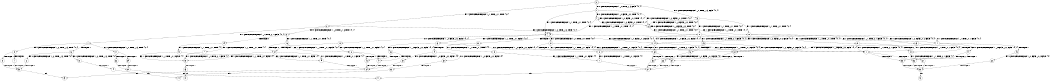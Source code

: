 digraph BCG {
size = "7, 10.5";
center = TRUE;
node [shape = circle];
0 [peripheries = 2];
0 -> 1 [label = "EX !0 !ATOMIC_EXCH_BRANCH (1, +0, TRUE, +1, 3, FALSE) !{0, 1}"];
0 -> 2 [label = "EX !1 !ATOMIC_EXCH_BRANCH (1, +1, TRUE, +0, 1, TRUE) !{0, 1}"];
0 -> 3 [label = "EX !0 !ATOMIC_EXCH_BRANCH (1, +0, TRUE, +1, 3, FALSE) !{0, 1}"];
1 -> 4 [label = "EX !0 !ATOMIC_EXCH_BRANCH (1, +0, FALSE, +0, 2, TRUE) !{0, 1}"];
1 -> 5 [label = "EX !1 !ATOMIC_EXCH_BRANCH (1, +1, TRUE, +0, 1, TRUE) !{0, 1}"];
1 -> 6 [label = "EX !0 !ATOMIC_EXCH_BRANCH (1, +0, FALSE, +0, 2, TRUE) !{0, 1}"];
2 -> 7 [label = "EX !1 !ATOMIC_EXCH_BRANCH (1, +1, TRUE, +0, 1, FALSE) !{0, 1}"];
2 -> 8 [label = "EX !0 !ATOMIC_EXCH_BRANCH (1, +0, TRUE, +1, 3, TRUE) !{0, 1}"];
2 -> 9 [label = "EX !0 !ATOMIC_EXCH_BRANCH (1, +0, TRUE, +1, 3, TRUE) !{0, 1}"];
3 -> 10 [label = "EX !1 !ATOMIC_EXCH_BRANCH (1, +1, TRUE, +0, 1, TRUE) !{0, 1}"];
3 -> 6 [label = "EX !0 !ATOMIC_EXCH_BRANCH (1, +0, FALSE, +0, 2, TRUE) !{0, 1}"];
3 -> 11 [label = "EX !1 !ATOMIC_EXCH_BRANCH (1, +1, TRUE, +0, 1, TRUE) !{0, 1}"];
4 -> 4 [label = "EX !0 !ATOMIC_EXCH_BRANCH (1, +0, FALSE, +0, 2, TRUE) !{0, 1}"];
4 -> 5 [label = "EX !1 !ATOMIC_EXCH_BRANCH (1, +1, TRUE, +0, 1, TRUE) !{0, 1}"];
4 -> 6 [label = "EX !0 !ATOMIC_EXCH_BRANCH (1, +0, FALSE, +0, 2, TRUE) !{0, 1}"];
5 -> 12 [label = "EX !0 !ATOMIC_EXCH_BRANCH (1, +0, FALSE, +0, 2, FALSE) !{0, 1}"];
5 -> 13 [label = "EX !1 !ATOMIC_EXCH_BRANCH (1, +1, TRUE, +0, 1, FALSE) !{0, 1}"];
5 -> 14 [label = "EX !0 !ATOMIC_EXCH_BRANCH (1, +0, FALSE, +0, 2, FALSE) !{0, 1}"];
6 -> 10 [label = "EX !1 !ATOMIC_EXCH_BRANCH (1, +1, TRUE, +0, 1, TRUE) !{0, 1}"];
6 -> 6 [label = "EX !0 !ATOMIC_EXCH_BRANCH (1, +0, FALSE, +0, 2, TRUE) !{0, 1}"];
6 -> 11 [label = "EX !1 !ATOMIC_EXCH_BRANCH (1, +1, TRUE, +0, 1, TRUE) !{0, 1}"];
7 -> 15 [label = "EX !0 !ATOMIC_EXCH_BRANCH (1, +0, TRUE, +1, 3, TRUE) !{0, 1}"];
7 -> 16 [label = "TERMINATE !1"];
7 -> 17 [label = "EX !0 !ATOMIC_EXCH_BRANCH (1, +0, TRUE, +1, 3, TRUE) !{0, 1}"];
8 -> 18 [label = "EX !1 !ATOMIC_EXCH_BRANCH (1, +1, TRUE, +0, 1, TRUE) !{0, 1}"];
8 -> 19 [label = "TERMINATE !0"];
9 -> 20 [label = "EX !1 !ATOMIC_EXCH_BRANCH (1, +1, TRUE, +0, 1, TRUE) !{0, 1}"];
9 -> 21 [label = "EX !1 !ATOMIC_EXCH_BRANCH (1, +1, TRUE, +0, 1, TRUE) !{0, 1}"];
9 -> 22 [label = "TERMINATE !0"];
10 -> 23 [label = "EX !0 !ATOMIC_EXCH_BRANCH (1, +0, FALSE, +0, 2, FALSE) !{0, 1}"];
10 -> 24 [label = "EX !1 !ATOMIC_EXCH_BRANCH (1, +1, TRUE, +0, 1, FALSE) !{0, 1}"];
10 -> 14 [label = "EX !0 !ATOMIC_EXCH_BRANCH (1, +0, FALSE, +0, 2, FALSE) !{0, 1}"];
11 -> 24 [label = "EX !1 !ATOMIC_EXCH_BRANCH (1, +1, TRUE, +0, 1, FALSE) !{0, 1}"];
11 -> 14 [label = "EX !0 !ATOMIC_EXCH_BRANCH (1, +0, FALSE, +0, 2, FALSE) !{0, 1}"];
11 -> 25 [label = "EX !1 !ATOMIC_EXCH_BRANCH (1, +1, TRUE, +0, 1, FALSE) !{0, 1}"];
12 -> 26 [label = "EX !1 !ATOMIC_EXCH_BRANCH (1, +1, TRUE, +0, 1, FALSE) !{0, 1}"];
12 -> 27 [label = "TERMINATE !0"];
13 -> 28 [label = "EX !0 !ATOMIC_EXCH_BRANCH (1, +0, FALSE, +0, 2, FALSE) !{0, 1}"];
13 -> 29 [label = "TERMINATE !1"];
13 -> 30 [label = "EX !0 !ATOMIC_EXCH_BRANCH (1, +0, FALSE, +0, 2, FALSE) !{0, 1}"];
14 -> 31 [label = "EX !1 !ATOMIC_EXCH_BRANCH (1, +1, TRUE, +0, 1, FALSE) !{0, 1}"];
14 -> 32 [label = "EX !1 !ATOMIC_EXCH_BRANCH (1, +1, TRUE, +0, 1, FALSE) !{0, 1}"];
14 -> 33 [label = "TERMINATE !0"];
15 -> 34 [label = "TERMINATE !0"];
15 -> 35 [label = "TERMINATE !1"];
16 -> 36 [label = "EX !0 !ATOMIC_EXCH_BRANCH (1, +0, TRUE, +1, 3, TRUE) !{0}"];
16 -> 37 [label = "EX !0 !ATOMIC_EXCH_BRANCH (1, +0, TRUE, +1, 3, TRUE) !{0}"];
17 -> 38 [label = "TERMINATE !0"];
17 -> 39 [label = "TERMINATE !1"];
18 -> 26 [label = "EX !1 !ATOMIC_EXCH_BRANCH (1, +1, TRUE, +0, 1, FALSE) !{0, 1}"];
18 -> 27 [label = "TERMINATE !0"];
19 -> 40 [label = "EX !1 !ATOMIC_EXCH_BRANCH (1, +1, TRUE, +0, 1, TRUE) !{1}"];
19 -> 41 [label = "EX !1 !ATOMIC_EXCH_BRANCH (1, +1, TRUE, +0, 1, TRUE) !{1}"];
20 -> 31 [label = "EX !1 !ATOMIC_EXCH_BRANCH (1, +1, TRUE, +0, 1, FALSE) !{0, 1}"];
20 -> 42 [label = "TERMINATE !0"];
21 -> 31 [label = "EX !1 !ATOMIC_EXCH_BRANCH (1, +1, TRUE, +0, 1, FALSE) !{0, 1}"];
21 -> 32 [label = "EX !1 !ATOMIC_EXCH_BRANCH (1, +1, TRUE, +0, 1, FALSE) !{0, 1}"];
21 -> 33 [label = "TERMINATE !0"];
22 -> 43 [label = "EX !1 !ATOMIC_EXCH_BRANCH (1, +1, TRUE, +0, 1, TRUE) !{1}"];
23 -> 31 [label = "EX !1 !ATOMIC_EXCH_BRANCH (1, +1, TRUE, +0, 1, FALSE) !{0, 1}"];
23 -> 42 [label = "TERMINATE !0"];
24 -> 44 [label = "EX !0 !ATOMIC_EXCH_BRANCH (1, +0, FALSE, +0, 2, FALSE) !{0, 1}"];
24 -> 45 [label = "TERMINATE !1"];
24 -> 30 [label = "EX !0 !ATOMIC_EXCH_BRANCH (1, +0, FALSE, +0, 2, FALSE) !{0, 1}"];
25 -> 30 [label = "EX !0 !ATOMIC_EXCH_BRANCH (1, +0, FALSE, +0, 2, FALSE) !{0, 1}"];
25 -> 46 [label = "TERMINATE !1"];
26 -> 47 [label = "TERMINATE !0"];
26 -> 48 [label = "TERMINATE !1"];
27 -> 49 [label = "EX !1 !ATOMIC_EXCH_BRANCH (1, +1, TRUE, +0, 1, FALSE) !{1}"];
27 -> 50 [label = "EX !1 !ATOMIC_EXCH_BRANCH (1, +1, TRUE, +0, 1, FALSE) !{1}"];
28 -> 47 [label = "TERMINATE !0"];
28 -> 48 [label = "TERMINATE !1"];
29 -> 51 [label = "EX !0 !ATOMIC_EXCH_BRANCH (1, +0, FALSE, +0, 2, FALSE) !{0}"];
29 -> 52 [label = "EX !0 !ATOMIC_EXCH_BRANCH (1, +0, FALSE, +0, 2, FALSE) !{0}"];
30 -> 53 [label = "TERMINATE !0"];
30 -> 54 [label = "TERMINATE !1"];
31 -> 55 [label = "TERMINATE !0"];
31 -> 56 [label = "TERMINATE !1"];
32 -> 53 [label = "TERMINATE !0"];
32 -> 54 [label = "TERMINATE !1"];
33 -> 57 [label = "EX !1 !ATOMIC_EXCH_BRANCH (1, +1, TRUE, +0, 1, FALSE) !{1}"];
34 -> 58 [label = "TERMINATE !1"];
35 -> 58 [label = "TERMINATE !0"];
36 -> 58 [label = "TERMINATE !0"];
37 -> 59 [label = "TERMINATE !0"];
38 -> 60 [label = "TERMINATE !1"];
39 -> 60 [label = "TERMINATE !0"];
40 -> 49 [label = "EX !1 !ATOMIC_EXCH_BRANCH (1, +1, TRUE, +0, 1, FALSE) !{1}"];
40 -> 50 [label = "EX !1 !ATOMIC_EXCH_BRANCH (1, +1, TRUE, +0, 1, FALSE) !{1}"];
41 -> 50 [label = "EX !1 !ATOMIC_EXCH_BRANCH (1, +1, TRUE, +0, 1, FALSE) !{1}"];
42 -> 61 [label = "EX !1 !ATOMIC_EXCH_BRANCH (1, +1, TRUE, +0, 1, FALSE) !{1}"];
43 -> 57 [label = "EX !1 !ATOMIC_EXCH_BRANCH (1, +1, TRUE, +0, 1, FALSE) !{1}"];
44 -> 55 [label = "TERMINATE !0"];
44 -> 56 [label = "TERMINATE !1"];
45 -> 62 [label = "EX !0 !ATOMIC_EXCH_BRANCH (1, +0, FALSE, +0, 2, FALSE) !{0}"];
46 -> 63 [label = "EX !0 !ATOMIC_EXCH_BRANCH (1, +0, FALSE, +0, 2, FALSE) !{0}"];
47 -> 64 [label = "TERMINATE !1"];
48 -> 64 [label = "TERMINATE !0"];
49 -> 64 [label = "TERMINATE !1"];
50 -> 65 [label = "TERMINATE !1"];
51 -> 64 [label = "TERMINATE !0"];
52 -> 66 [label = "TERMINATE !0"];
53 -> 67 [label = "TERMINATE !1"];
54 -> 67 [label = "TERMINATE !0"];
55 -> 68 [label = "TERMINATE !1"];
56 -> 68 [label = "TERMINATE !0"];
57 -> 67 [label = "TERMINATE !1"];
58 -> 69 [label = "exit"];
59 -> 70 [label = "exit"];
60 -> 71 [label = "exit"];
61 -> 68 [label = "TERMINATE !1"];
62 -> 68 [label = "TERMINATE !0"];
63 -> 67 [label = "TERMINATE !0"];
64 -> 69 [label = "exit"];
65 -> 72 [label = "exit"];
66 -> 70 [label = "exit"];
67 -> 71 [label = "exit"];
68 -> 73 [label = "exit"];
}
